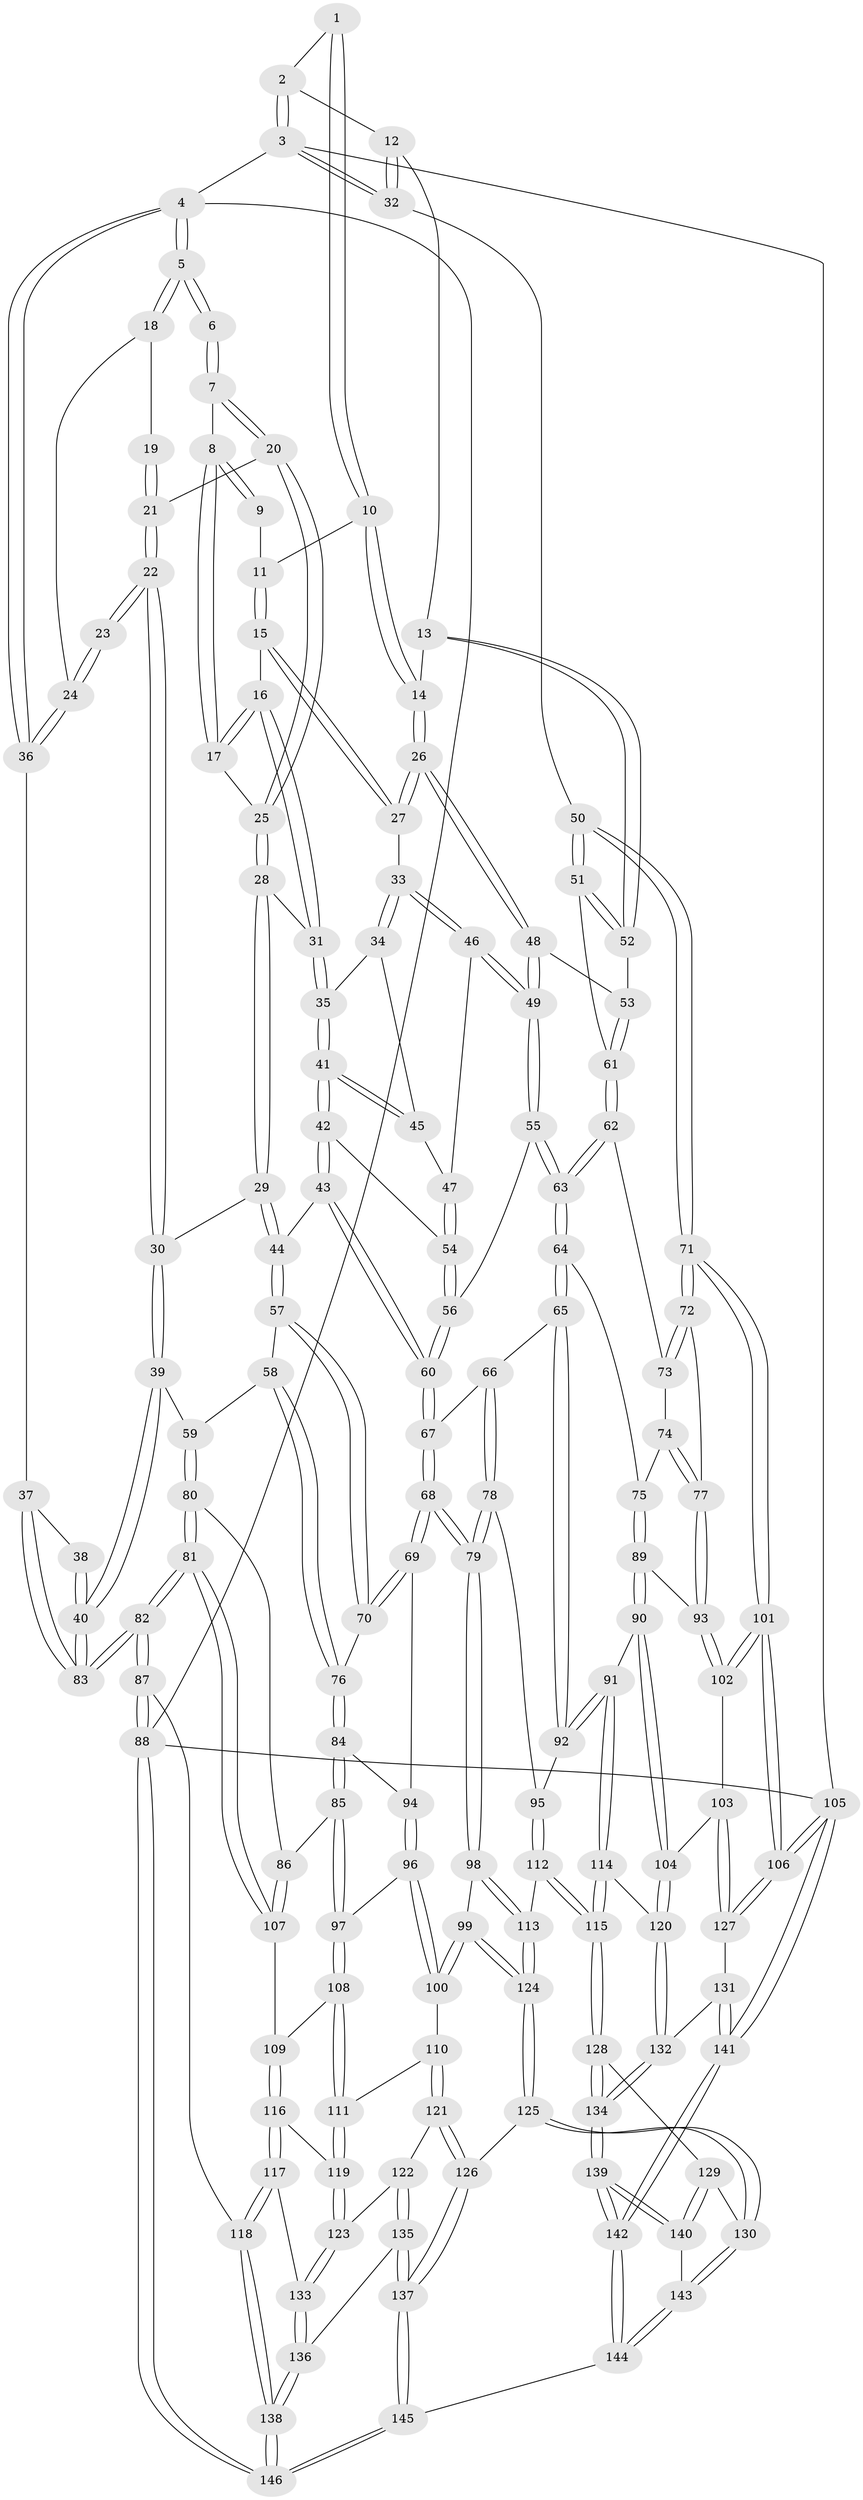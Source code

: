 // coarse degree distribution, {2: 0.08333333333333333, 4: 0.4166666666666667, 3: 0.4666666666666667, 5: 0.03333333333333333}
// Generated by graph-tools (version 1.1) at 2025/54/03/04/25 22:54:13]
// undirected, 146 vertices, 362 edges
graph export_dot {
  node [color=gray90,style=filled];
  1 [pos="+0.776705186503137+0"];
  2 [pos="+0.9261350017158897+0"];
  3 [pos="+1+0"];
  4 [pos="+0+0"];
  5 [pos="+0+0"];
  6 [pos="+0.20678445702948084+0"];
  7 [pos="+0.4617514945834841+0"];
  8 [pos="+0.4757645500534994+0"];
  9 [pos="+0.7050001704921172+0"];
  10 [pos="+0.7895213987174422+0.08383186726427659"];
  11 [pos="+0.723084508871875+0"];
  12 [pos="+0.8383602625791552+0.10359015731722002"];
  13 [pos="+0.8032316701168607+0.1597236303489347"];
  14 [pos="+0.8007495193005422+0.15960973554979857"];
  15 [pos="+0.6954116498944263+0.1254780485888769"];
  16 [pos="+0.5221472054620728+0.01534172371464897"];
  17 [pos="+0.49732903404837425+0"];
  18 [pos="+0.12764041035311838+0.06455419202039943"];
  19 [pos="+0.2062642775955247+0.052200999156623115"];
  20 [pos="+0.2546900489656923+0.09632636807178291"];
  21 [pos="+0.24535991525291728+0.09950798281608704"];
  22 [pos="+0.19187277530837898+0.20309140838827264"];
  23 [pos="+0.1273974600289563+0.17223131345267628"];
  24 [pos="+0.12050687420111915+0.15486083790608324"];
  25 [pos="+0.3504966581876599+0.1334355842647019"];
  26 [pos="+0.7980678376738817+0.16035243419832418"];
  27 [pos="+0.7343082562104959+0.1606517824183758"];
  28 [pos="+0.3524230529966632+0.20425306292339893"];
  29 [pos="+0.32609797190456447+0.2647437779392996"];
  30 [pos="+0.19519456356319878+0.2095978185113456"];
  31 [pos="+0.5059361114605534+0.15184944454365515"];
  32 [pos="+1+0"];
  33 [pos="+0.7023706091152423+0.19657111686618445"];
  34 [pos="+0.6211018962870882+0.21708772704660498"];
  35 [pos="+0.5159256215852437+0.19747755871854838"];
  36 [pos="+0+0"];
  37 [pos="+0+0.24991524542618426"];
  38 [pos="+0.10386064862193108+0.18312669251557434"];
  39 [pos="+0.1005807025964322+0.41445185518665395"];
  40 [pos="+0+0.4239099689627821"];
  41 [pos="+0.5005809369325555+0.2630034746371318"];
  42 [pos="+0.4792343948887702+0.30395341437149315"];
  43 [pos="+0.46180627579229905+0.32481027754185793"];
  44 [pos="+0.37136900065645484+0.3507405367012672"];
  45 [pos="+0.5999937303741998+0.27313905525222504"];
  46 [pos="+0.681822422955665+0.2728589587525683"];
  47 [pos="+0.6244769081729945+0.3068957077236975"];
  48 [pos="+0.7627813893982499+0.3662938505490246"];
  49 [pos="+0.7266606741654003+0.37036328254044204"];
  50 [pos="+1+0.26137309746104226"];
  51 [pos="+1+0.253404903644263"];
  52 [pos="+0.9898233889170488+0.25051135590053286"];
  53 [pos="+0.7701451225490283+0.36949922356646714"];
  54 [pos="+0.6187749382561059+0.32006680271499105"];
  55 [pos="+0.6747086915971952+0.41111484924728686"];
  56 [pos="+0.6294371194479884+0.4070445408367029"];
  57 [pos="+0.3625871310414574+0.3705680076047553"];
  58 [pos="+0.2108912202376057+0.4433742179855786"];
  59 [pos="+0.14780443344933106+0.4341127743888807"];
  60 [pos="+0.5826916722722899+0.4282335790928325"];
  61 [pos="+0.8344020229147213+0.44962981008433445"];
  62 [pos="+0.834738620879146+0.4526573238218227"];
  63 [pos="+0.7063274232441298+0.4802461963458229"];
  64 [pos="+0.7046470523175692+0.5284561555819975"];
  65 [pos="+0.678336298066699+0.5578539158268143"];
  66 [pos="+0.5943026146921546+0.5131567875777778"];
  67 [pos="+0.5656321678104669+0.47788605811081"];
  68 [pos="+0.4481785739316089+0.5437180673540275"];
  69 [pos="+0.44136213387138223+0.5390510780887063"];
  70 [pos="+0.4102506467100189+0.48735140090185114"];
  71 [pos="+1+0.48000842617382056"];
  72 [pos="+1+0.5228387964617764"];
  73 [pos="+0.8357804832964436+0.4548693958123145"];
  74 [pos="+0.8170608432022806+0.5140559478606571"];
  75 [pos="+0.8034338347582988+0.5468383693367773"];
  76 [pos="+0.25802260891247814+0.5497555073029647"];
  77 [pos="+0.951661733102832+0.5642829847723647"];
  78 [pos="+0.5672575298486299+0.6475433009409364"];
  79 [pos="+0.481885192258701+0.6491683312856215"];
  80 [pos="+0.15638309565231262+0.5945268900624185"];
  81 [pos="+0+0.6870925702580808"];
  82 [pos="+0+0.6871028471295906"];
  83 [pos="+0+0.4565011477952803"];
  84 [pos="+0.26089604335186317+0.563426020301553"];
  85 [pos="+0.21437414555627426+0.6342383579819323"];
  86 [pos="+0.209800456559057+0.6351184417736143"];
  87 [pos="+0+0.7046447084451894"];
  88 [pos="+0+1"];
  89 [pos="+0.8245912810956878+0.6062298245426189"];
  90 [pos="+0.7859529796599269+0.6809658196164496"];
  91 [pos="+0.7162944233399771+0.6718607008490942"];
  92 [pos="+0.6713461876876008+0.6469911395305882"];
  93 [pos="+0.9236978535296029+0.5877364090160456"];
  94 [pos="+0.3230111610524797+0.5907149454295701"];
  95 [pos="+0.6217988698503667+0.6610516844307947"];
  96 [pos="+0.3292342612941771+0.6614311284051958"];
  97 [pos="+0.2681350051911041+0.6841690662622402"];
  98 [pos="+0.4586230294756903+0.6910760364048582"];
  99 [pos="+0.45038819902463784+0.6985869603209107"];
  100 [pos="+0.4155309931976877+0.708294614750804"];
  101 [pos="+1+0.6968700934797737"];
  102 [pos="+0.929699246797576+0.7517836901218842"];
  103 [pos="+0.9176571374054232+0.7586825077444552"];
  104 [pos="+0.8399295230926828+0.7595387914653735"];
  105 [pos="+1+1"];
  106 [pos="+1+1"];
  107 [pos="+0.16222495748427565+0.6858711268814991"];
  108 [pos="+0.2663675352964949+0.7150603163668274"];
  109 [pos="+0.1833015252724282+0.7376605152737581"];
  110 [pos="+0.4002488388326627+0.7244225057781314"];
  111 [pos="+0.2795428758492711+0.7488086187319536"];
  112 [pos="+0.6026739101213078+0.7972663655329939"];
  113 [pos="+0.5805004828841404+0.7959409911919445"];
  114 [pos="+0.6752042489288717+0.8052315445860262"];
  115 [pos="+0.6397111257017968+0.8309275205691394"];
  116 [pos="+0.1812371926501988+0.7573034334519688"];
  117 [pos="+0.10807148560255414+0.8265163706757912"];
  118 [pos="+0+0.8125335495829303"];
  119 [pos="+0.26847503515221594+0.8053057189975422"];
  120 [pos="+0.8147043565838428+0.803694763633127"];
  121 [pos="+0.3460391605201896+0.8468555822078083"];
  122 [pos="+0.31095733252708757+0.8426969717782609"];
  123 [pos="+0.26873273920090435+0.8063059178409483"];
  124 [pos="+0.47717901415380276+0.8600385712409323"];
  125 [pos="+0.4702114374364767+0.8802538316312072"];
  126 [pos="+0.3818296307516816+0.8804164836363463"];
  127 [pos="+0.9367748749297131+0.8282734751027657"];
  128 [pos="+0.6419794766769784+0.8583065915608764"];
  129 [pos="+0.6342643833581894+0.8782353850900609"];
  130 [pos="+0.4906363928371483+0.9093924920346755"];
  131 [pos="+0.9036390507623767+0.9149942591747113"];
  132 [pos="+0.8116502352373478+0.8264329660872275"];
  133 [pos="+0.16617950511725638+0.8672316854509678"];
  134 [pos="+0.7783790476658541+0.8932460371096379"];
  135 [pos="+0.25248318299254996+0.9280362380922349"];
  136 [pos="+0.17052458258212713+0.8784015624361575"];
  137 [pos="+0.2960989483253566+1"];
  138 [pos="+0.118546712095065+1"];
  139 [pos="+0.7932755628716139+1"];
  140 [pos="+0.6450867799123352+0.9572940695160016"];
  141 [pos="+1+1"];
  142 [pos="+0.8308251310572894+1"];
  143 [pos="+0.49986253866978264+0.9716499843721261"];
  144 [pos="+0.43191744290054707+1"];
  145 [pos="+0.29052695130929046+1"];
  146 [pos="+0.15751732951166722+1"];
  1 -- 2;
  1 -- 10;
  1 -- 10;
  2 -- 3;
  2 -- 3;
  2 -- 12;
  3 -- 4;
  3 -- 32;
  3 -- 32;
  3 -- 105;
  4 -- 5;
  4 -- 5;
  4 -- 36;
  4 -- 36;
  4 -- 88;
  5 -- 6;
  5 -- 6;
  5 -- 18;
  5 -- 18;
  6 -- 7;
  6 -- 7;
  7 -- 8;
  7 -- 20;
  7 -- 20;
  8 -- 9;
  8 -- 9;
  8 -- 17;
  8 -- 17;
  9 -- 11;
  10 -- 11;
  10 -- 14;
  10 -- 14;
  11 -- 15;
  11 -- 15;
  12 -- 13;
  12 -- 32;
  12 -- 32;
  13 -- 14;
  13 -- 52;
  13 -- 52;
  14 -- 26;
  14 -- 26;
  15 -- 16;
  15 -- 27;
  15 -- 27;
  16 -- 17;
  16 -- 17;
  16 -- 31;
  16 -- 31;
  17 -- 25;
  18 -- 19;
  18 -- 24;
  19 -- 21;
  19 -- 21;
  20 -- 21;
  20 -- 25;
  20 -- 25;
  21 -- 22;
  21 -- 22;
  22 -- 23;
  22 -- 23;
  22 -- 30;
  22 -- 30;
  23 -- 24;
  23 -- 24;
  24 -- 36;
  24 -- 36;
  25 -- 28;
  25 -- 28;
  26 -- 27;
  26 -- 27;
  26 -- 48;
  26 -- 48;
  27 -- 33;
  28 -- 29;
  28 -- 29;
  28 -- 31;
  29 -- 30;
  29 -- 44;
  29 -- 44;
  30 -- 39;
  30 -- 39;
  31 -- 35;
  31 -- 35;
  32 -- 50;
  33 -- 34;
  33 -- 34;
  33 -- 46;
  33 -- 46;
  34 -- 35;
  34 -- 45;
  35 -- 41;
  35 -- 41;
  36 -- 37;
  37 -- 38;
  37 -- 83;
  37 -- 83;
  38 -- 40;
  38 -- 40;
  39 -- 40;
  39 -- 40;
  39 -- 59;
  40 -- 83;
  40 -- 83;
  41 -- 42;
  41 -- 42;
  41 -- 45;
  41 -- 45;
  42 -- 43;
  42 -- 43;
  42 -- 54;
  43 -- 44;
  43 -- 60;
  43 -- 60;
  44 -- 57;
  44 -- 57;
  45 -- 47;
  46 -- 47;
  46 -- 49;
  46 -- 49;
  47 -- 54;
  47 -- 54;
  48 -- 49;
  48 -- 49;
  48 -- 53;
  49 -- 55;
  49 -- 55;
  50 -- 51;
  50 -- 51;
  50 -- 71;
  50 -- 71;
  51 -- 52;
  51 -- 52;
  51 -- 61;
  52 -- 53;
  53 -- 61;
  53 -- 61;
  54 -- 56;
  54 -- 56;
  55 -- 56;
  55 -- 63;
  55 -- 63;
  56 -- 60;
  56 -- 60;
  57 -- 58;
  57 -- 70;
  57 -- 70;
  58 -- 59;
  58 -- 76;
  58 -- 76;
  59 -- 80;
  59 -- 80;
  60 -- 67;
  60 -- 67;
  61 -- 62;
  61 -- 62;
  62 -- 63;
  62 -- 63;
  62 -- 73;
  63 -- 64;
  63 -- 64;
  64 -- 65;
  64 -- 65;
  64 -- 75;
  65 -- 66;
  65 -- 92;
  65 -- 92;
  66 -- 67;
  66 -- 78;
  66 -- 78;
  67 -- 68;
  67 -- 68;
  68 -- 69;
  68 -- 69;
  68 -- 79;
  68 -- 79;
  69 -- 70;
  69 -- 70;
  69 -- 94;
  70 -- 76;
  71 -- 72;
  71 -- 72;
  71 -- 101;
  71 -- 101;
  72 -- 73;
  72 -- 73;
  72 -- 77;
  73 -- 74;
  74 -- 75;
  74 -- 77;
  74 -- 77;
  75 -- 89;
  75 -- 89;
  76 -- 84;
  76 -- 84;
  77 -- 93;
  77 -- 93;
  78 -- 79;
  78 -- 79;
  78 -- 95;
  79 -- 98;
  79 -- 98;
  80 -- 81;
  80 -- 81;
  80 -- 86;
  81 -- 82;
  81 -- 82;
  81 -- 107;
  81 -- 107;
  82 -- 83;
  82 -- 83;
  82 -- 87;
  82 -- 87;
  84 -- 85;
  84 -- 85;
  84 -- 94;
  85 -- 86;
  85 -- 97;
  85 -- 97;
  86 -- 107;
  86 -- 107;
  87 -- 88;
  87 -- 88;
  87 -- 118;
  88 -- 146;
  88 -- 146;
  88 -- 105;
  89 -- 90;
  89 -- 90;
  89 -- 93;
  90 -- 91;
  90 -- 104;
  90 -- 104;
  91 -- 92;
  91 -- 92;
  91 -- 114;
  91 -- 114;
  92 -- 95;
  93 -- 102;
  93 -- 102;
  94 -- 96;
  94 -- 96;
  95 -- 112;
  95 -- 112;
  96 -- 97;
  96 -- 100;
  96 -- 100;
  97 -- 108;
  97 -- 108;
  98 -- 99;
  98 -- 113;
  98 -- 113;
  99 -- 100;
  99 -- 100;
  99 -- 124;
  99 -- 124;
  100 -- 110;
  101 -- 102;
  101 -- 102;
  101 -- 106;
  101 -- 106;
  102 -- 103;
  103 -- 104;
  103 -- 127;
  103 -- 127;
  104 -- 120;
  104 -- 120;
  105 -- 106;
  105 -- 106;
  105 -- 141;
  105 -- 141;
  106 -- 127;
  106 -- 127;
  107 -- 109;
  108 -- 109;
  108 -- 111;
  108 -- 111;
  109 -- 116;
  109 -- 116;
  110 -- 111;
  110 -- 121;
  110 -- 121;
  111 -- 119;
  111 -- 119;
  112 -- 113;
  112 -- 115;
  112 -- 115;
  113 -- 124;
  113 -- 124;
  114 -- 115;
  114 -- 115;
  114 -- 120;
  115 -- 128;
  115 -- 128;
  116 -- 117;
  116 -- 117;
  116 -- 119;
  117 -- 118;
  117 -- 118;
  117 -- 133;
  118 -- 138;
  118 -- 138;
  119 -- 123;
  119 -- 123;
  120 -- 132;
  120 -- 132;
  121 -- 122;
  121 -- 126;
  121 -- 126;
  122 -- 123;
  122 -- 135;
  122 -- 135;
  123 -- 133;
  123 -- 133;
  124 -- 125;
  124 -- 125;
  125 -- 126;
  125 -- 130;
  125 -- 130;
  126 -- 137;
  126 -- 137;
  127 -- 131;
  128 -- 129;
  128 -- 134;
  128 -- 134;
  129 -- 130;
  129 -- 140;
  129 -- 140;
  130 -- 143;
  130 -- 143;
  131 -- 132;
  131 -- 141;
  131 -- 141;
  132 -- 134;
  132 -- 134;
  133 -- 136;
  133 -- 136;
  134 -- 139;
  134 -- 139;
  135 -- 136;
  135 -- 137;
  135 -- 137;
  136 -- 138;
  136 -- 138;
  137 -- 145;
  137 -- 145;
  138 -- 146;
  138 -- 146;
  139 -- 140;
  139 -- 140;
  139 -- 142;
  139 -- 142;
  140 -- 143;
  141 -- 142;
  141 -- 142;
  142 -- 144;
  142 -- 144;
  143 -- 144;
  143 -- 144;
  144 -- 145;
  145 -- 146;
  145 -- 146;
}
